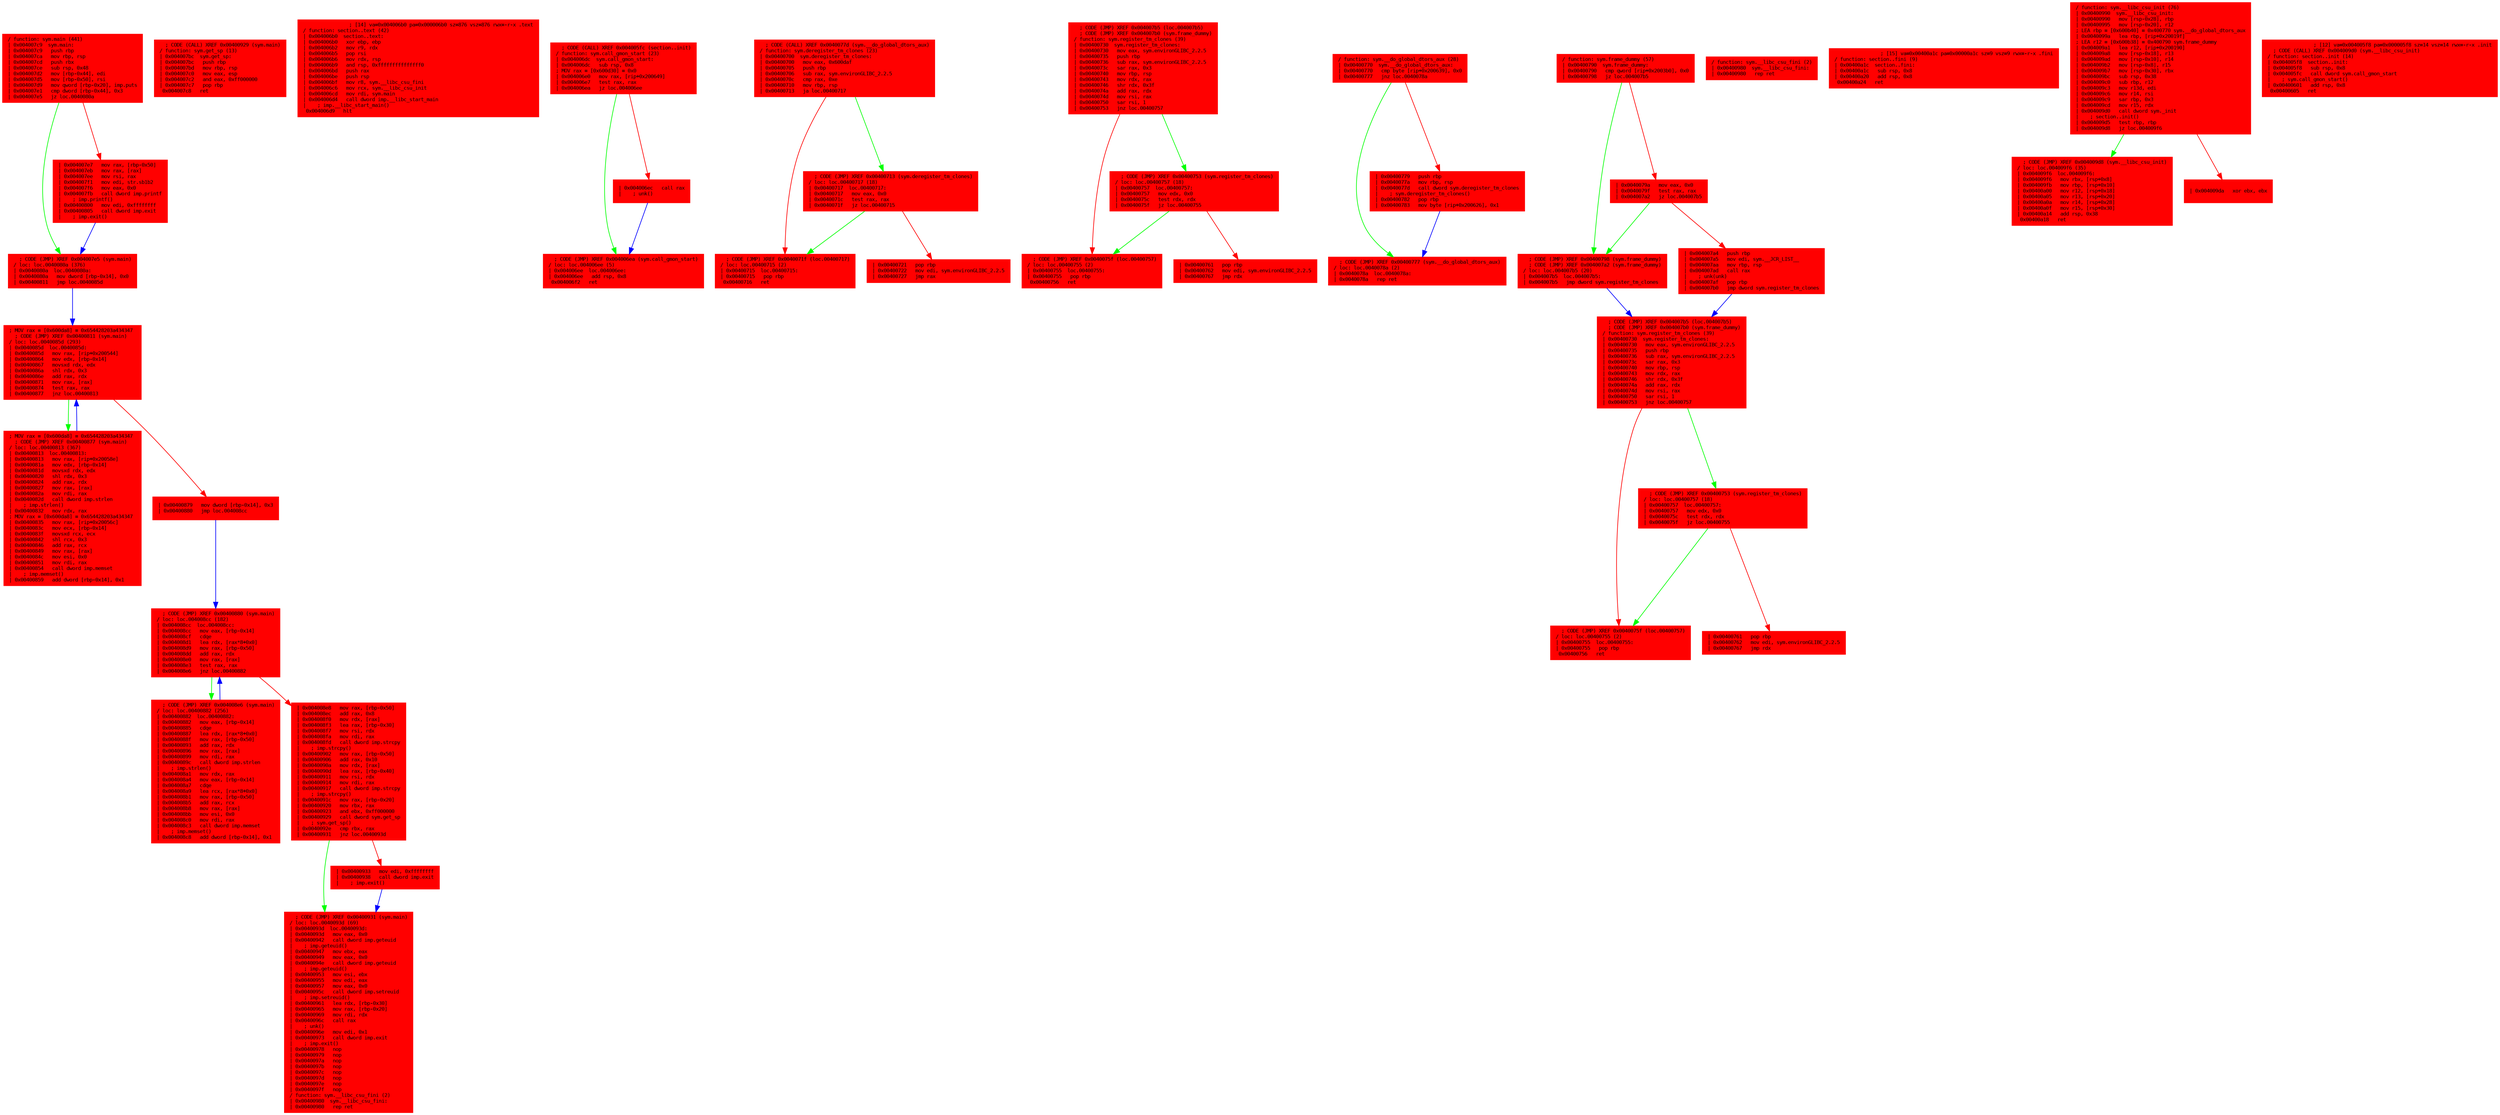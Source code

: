 digraph code {
	graph [bgcolor=white];
	node [color=lightgray, style=filled shape=box fontname="Courier" fontsize="8"];
	"0x004007c9_0x004007c9" -> "0x004007c9_0x0040080a" [color="green"];
	"0x004007c9_0x004007c9" -> "0x004007c9_0x004007e7" [color="red"];
 "0x004007c9_0x004007c9" [color="red", label="/ function: sym.main (441)\l| 0x004007c9  sym.main:\l| 0x004007c9   push rbp\l| 0x004007ca   mov rbp, rsp\l| 0x004007cd   push rbx\l| 0x004007ce   sub rsp, 0x48\l| 0x004007d2   mov [rbp-0x44], edi\l| 0x004007d5   mov [rbp-0x50], rsi\l| 0x004007d9   mov qword [rbp-0x20], imp.puts\l| 0x004007e1   cmp dword [rbp-0x44], 0x3\l| 0x004007e5   jz loc.0040080a\l", URL="sym.main/0x004007c9"]
	"0x004007c9_0x004007e7" -> "0x004007c9_0x0040080a" [color="blue"];
 "0x004007c9_0x004007e7" [color="red", label="| 0x004007e7   mov rax, [rbp-0x50]\l| 0x004007eb   mov rax, [rax]\l| 0x004007ee   mov rsi, rax\l| 0x004007f1   mov edi, str.sb1b2\l| 0x004007f6   mov eax, 0x0\l| 0x004007fb   call dword imp.printf\l|    ; imp.printf()\l| 0x00400800   mov edi, 0xffffffff\l| 0x00400805   call dword imp.exit\l|    ; imp.exit()\l", URL="sym.main/0x004007e7"]
	"0x004007c9_0x0040080a" -> "0x004007c9_0x0040085d" [color="blue"];
 "0x004007c9_0x0040080a" [color="red", label="  ; CODE (JMP) XREF 0x004007e5 (sym.main)\l/ loc: loc.0040080a (376)\l| 0x0040080a  loc.0040080a:\l| 0x0040080a   mov dword [rbp-0x14], 0x0\l| 0x00400811   jmp loc.0040085d\l", URL="sym.main/0x0040080a"]
	"0x004007c9_0x00400813" -> "0x004007c9_0x0040085d" [color="blue"];
 "0x004007c9_0x00400813" [color="red", label="; MOV rax = [0x600da8] = 0x654428203a434347 \l  ; CODE (JMP) XREF 0x00400877 (sym.main)\l/ loc: loc.00400813 (367)\l| 0x00400813  loc.00400813:\l| 0x00400813   mov rax, [rip+0x20058e]\l| 0x0040081a   mov edx, [rbp-0x14]\l| 0x0040081d   movsxd rdx, edx\l| 0x00400820   shl rdx, 0x3\l| 0x00400824   add rax, rdx\l| 0x00400827   mov rax, [rax]\l| 0x0040082a   mov rdi, rax\l| 0x0040082d   call dword imp.strlen\l|    ; imp.strlen()\l| 0x00400832   mov rdx, rax\l; MOV rax = [0x600da8] = 0x654428203a434347 \l| 0x00400835   mov rax, [rip+0x20056c]\l| 0x0040083c   mov ecx, [rbp-0x14]\l| 0x0040083f   movsxd rcx, ecx\l| 0x00400842   shl rcx, 0x3\l| 0x00400846   add rax, rcx\l| 0x00400849   mov rax, [rax]\l| 0x0040084c   mov esi, 0x0\l| 0x00400851   mov rdi, rax\l| 0x00400854   call dword imp.memset\l|    ; imp.memset()\l| 0x00400859   add dword [rbp-0x14], 0x1\l", URL="sym.main/0x00400813"]
	"0x004007c9_0x0040085d" -> "0x004007c9_0x00400813" [color="green"];
	"0x004007c9_0x0040085d" -> "0x004007c9_0x00400879" [color="red"];
 "0x004007c9_0x0040085d" [color="red", label="; MOV rax = [0x600da8] = 0x654428203a434347 \l  ; CODE (JMP) XREF 0x00400811 (sym.main)\l/ loc: loc.0040085d (293)\l| 0x0040085d  loc.0040085d:\l| 0x0040085d   mov rax, [rip+0x200544]\l| 0x00400864   mov edx, [rbp-0x14]\l| 0x00400867   movsxd rdx, edx\l| 0x0040086a   shl rdx, 0x3\l| 0x0040086e   add rax, rdx\l| 0x00400871   mov rax, [rax]\l| 0x00400874   test rax, rax\l| 0x00400877   jnz loc.00400813\l", URL="sym.main/0x0040085d"]
	"0x004007c9_0x00400879" -> "0x004007c9_0x004008cc" [color="blue"];
 "0x004007c9_0x00400879" [color="red", label="| 0x00400879   mov dword [rbp-0x14], 0x3\l| 0x00400880   jmp loc.004008cc\l", URL="sym.main/0x00400879"]
	"0x004007c9_0x00400882" -> "0x004007c9_0x004008cc" [color="blue"];
 "0x004007c9_0x00400882" [color="red", label="  ; CODE (JMP) XREF 0x004008e6 (sym.main)\l/ loc: loc.00400882 (256)\l| 0x00400882  loc.00400882:\l| 0x00400882   mov eax, [rbp-0x14]\l| 0x00400885   cdqe\l| 0x00400887   lea rdx, [rax*8+0x0]\l| 0x0040088f   mov rax, [rbp-0x50]\l| 0x00400893   add rax, rdx\l| 0x00400896   mov rax, [rax]\l| 0x00400899   mov rdi, rax\l| 0x0040089c   call dword imp.strlen\l|    ; imp.strlen()\l| 0x004008a1   mov rdx, rax\l| 0x004008a4   mov eax, [rbp-0x14]\l| 0x004008a7   cdqe\l| 0x004008a9   lea rcx, [rax*8+0x0]\l| 0x004008b1   mov rax, [rbp-0x50]\l| 0x004008b5   add rax, rcx\l| 0x004008b8   mov rax, [rax]\l| 0x004008bb   mov esi, 0x0\l| 0x004008c0   mov rdi, rax\l| 0x004008c3   call dword imp.memset\l|    ; imp.memset()\l| 0x004008c8   add dword [rbp-0x14], 0x1\l", URL="sym.main/0x00400882"]
	"0x004007c9_0x004008cc" -> "0x004007c9_0x00400882" [color="green"];
	"0x004007c9_0x004008cc" -> "0x004007c9_0x004008e8" [color="red"];
 "0x004007c9_0x004008cc" [color="red", label="  ; CODE (JMP) XREF 0x00400880 (sym.main)\l/ loc: loc.004008cc (182)\l| 0x004008cc  loc.004008cc:\l| 0x004008cc   mov eax, [rbp-0x14]\l| 0x004008cf   cdqe\l| 0x004008d1   lea rdx, [rax*8+0x0]\l| 0x004008d9   mov rax, [rbp-0x50]\l| 0x004008dd   add rax, rdx\l| 0x004008e0   mov rax, [rax]\l| 0x004008e3   test rax, rax\l| 0x004008e6   jnz loc.00400882\l", URL="sym.main/0x004008cc"]
	"0x004007c9_0x004008e8" -> "0x004007c9_0x0040093d" [color="green"];
	"0x004007c9_0x004008e8" -> "0x004007c9_0x00400933" [color="red"];
 "0x004007c9_0x004008e8" [color="red", label="| 0x004008e8   mov rax, [rbp-0x50]\l| 0x004008ec   add rax, 0x8\l| 0x004008f0   mov rdx, [rax]\l| 0x004008f3   lea rax, [rbp-0x30]\l| 0x004008f7   mov rsi, rdx\l| 0x004008fa   mov rdi, rax\l| 0x004008fd   call dword imp.strcpy\l|    ; imp.strcpy()\l| 0x00400902   mov rax, [rbp-0x50]\l| 0x00400906   add rax, 0x10\l| 0x0040090a   mov rdx, [rax]\l| 0x0040090d   lea rax, [rbp-0x40]\l| 0x00400911   mov rsi, rdx\l| 0x00400914   mov rdi, rax\l| 0x00400917   call dword imp.strcpy\l|    ; imp.strcpy()\l| 0x0040091c   mov rax, [rbp-0x20]\l| 0x00400920   mov rbx, rax\l| 0x00400923   and ebx, 0xff000000\l| 0x00400929   call dword sym.get_sp\l|    ; sym.get_sp()\l| 0x0040092e   cmp rbx, rax\l| 0x00400931   jnz loc.0040093d\l", URL="sym.main/0x004008e8"]
	"0x004007c9_0x00400933" -> "0x004007c9_0x0040093d" [color="blue"];
 "0x004007c9_0x00400933" [color="red", label="| 0x00400933   mov edi, 0xffffffff\l| 0x00400938   call dword imp.exit\l|    ; imp.exit()\l", URL="sym.main/0x00400933"]
 "0x004007c9_0x0040093d" [color="red", label="  ; CODE (JMP) XREF 0x00400931 (sym.main)\l/ loc: loc.0040093d (69)\l| 0x0040093d  loc.0040093d:\l| 0x0040093d   mov eax, 0x0\l| 0x00400942   call dword imp.geteuid\l|    ; imp.geteuid()\l| 0x00400947   mov ebx, eax\l| 0x00400949   mov eax, 0x0\l| 0x0040094e   call dword imp.geteuid\l|    ; imp.geteuid()\l| 0x00400953   mov esi, ebx\l| 0x00400955   mov edi, eax\l| 0x00400957   mov eax, 0x0\l| 0x0040095c   call dword imp.setreuid\l|    ; imp.setreuid()\l| 0x00400961   lea rdx, [rbp-0x30]\l| 0x00400965   mov rax, [rbp-0x20]\l| 0x00400969   mov rdi, rdx\l| 0x0040096c   call rax\l|    ; unk()\l| 0x0040096e   mov edi, 0x1\l| 0x00400973   call dword imp.exit\l|    ; imp.exit()\l| 0x00400978   nop\l| 0x00400979   nop\l| 0x0040097a   nop\l| 0x0040097b   nop\l| 0x0040097c   nop\l| 0x0040097d   nop\l| 0x0040097e   nop\l| 0x0040097f   nop\l/ function: sym.__libc_csu_fini (2)\l| 0x00400980  sym.__libc_csu_fini:\l| 0x00400980   rep ret\l", URL="sym.main/0x0040093d"]
 "0x004007bc_0x004007bc" [color="red", label="  ; CODE (CALL) XREF 0x00400929 (sym.main)\l/ function: sym.get_sp (13)\l| 0x004007bc  sym.get_sp:\l| 0x004007bc   push rbp\l| 0x004007bd   mov rbp, rsp\l| 0x004007c0   mov eax, esp\l| 0x004007c2   and eax, 0xff000000\l| 0x004007c7   pop rbp\l\ 0x004007c8   ret\l", URL="sym.get_sp/0x004007bc"]
 "0x004006b0_0x004006b0" [color="red", label="                ; [14] va=0x004006b0 pa=0x000006b0 sz=876 vsz=876 rwx=-r-x .text\l/ function: section..text (42)\l| 0x004006b0  section..text:\l| 0x004006b0   xor ebp, ebp\l| 0x004006b2   mov r9, rdx\l| 0x004006b5   pop rsi\l| 0x004006b6   mov rdx, rsp\l| 0x004006b9   and rsp, 0xfffffffffffffff0\l| 0x004006bd   push rax\l| 0x004006be   push rsp\l| 0x004006bf   mov r8, sym.__libc_csu_fini\l| 0x004006c6   mov rcx, sym.__libc_csu_init\l| 0x004006cd   mov rdi, sym.main\l| 0x004006d4   call dword imp.__libc_start_main\l|    ; imp.__libc_start_main()\l\ 0x004006d9   hlt\l", URL="section..text/0x004006b0"]
	"0x004006dc_0x004006dc" -> "0x004006dc_0x004006ee" [color="green"];
	"0x004006dc_0x004006dc" -> "0x004006dc_0x004006ec" [color="red"];
 "0x004006dc_0x004006dc" [color="red", label="  ; CODE (CALL) XREF 0x004005fc (section..init)\l/ function: sym.call_gmon_start (23)\l| 0x004006dc  sym.call_gmon_start:\l| 0x004006dc   sub rsp, 0x8\l; MOV rax = [0x600d30] = 0x0 \l| 0x004006e0   mov rax, [rip+0x200649]\l| 0x004006e7   test rax, rax\l| 0x004006ea   jz loc.004006ee\l", URL="sym.call_gmon_start/0x004006dc"]
	"0x004006dc_0x004006ec" -> "0x004006dc_0x004006ee" [color="blue"];
 "0x004006dc_0x004006ec" [color="red", label="| 0x004006ec   call rax\l|    ; unk()\l", URL="sym.call_gmon_start/0x004006ec"]
 "0x004006dc_0x004006ee" [color="red", label="  ; CODE (JMP) XREF 0x004006ea (sym.call_gmon_start)\l/ loc: loc.004006ee (5)\l| 0x004006ee  loc.004006ee:\l| 0x004006ee   add rsp, 0x8\l\ 0x004006f2   ret\l", URL="sym.call_gmon_start/0x004006ee"]
	"0x00400700_0x00400700" -> "0x00400700_0x00400717" [color="green"];
	"0x00400700_0x00400700" -> "0x00400700_0x00400715" [color="red"];
 "0x00400700_0x00400700" [color="red", label="  ; CODE (CALL) XREF 0x0040077d (sym.__do_global_dtors_aux)\l/ function: sym.deregister_tm_clones (23)\l| 0x00400700  sym.deregister_tm_clones:\l| 0x00400700   mov eax, 0x600daf\l| 0x00400705   push rbp\l| 0x00400706   sub rax, sym.environGLIBC_2.2.5\l| 0x0040070c   cmp rax, 0xe\l| 0x00400710   mov rbp, rsp\l| 0x00400713   ja loc.00400717\l", URL="sym.deregister_tm_clones/0x00400700"]
 "0x00400700_0x00400715" [color="red", label="  ; CODE (JMP) XREF 0x0040071f (loc.00400717)\l/ loc: loc.00400715 (2)\l| 0x00400715  loc.00400715:\l| 0x00400715   pop rbp\l\ 0x00400716   ret\l", URL="sym.deregister_tm_clones/0x00400715"]
	"0x00400700_0x00400717" -> "0x00400700_0x00400715" [color="green"];
	"0x00400700_0x00400717" -> "0x00400700_0x00400721" [color="red"];
 "0x00400700_0x00400717" [color="red", label="  ; CODE (JMP) XREF 0x00400713 (sym.deregister_tm_clones)\l/ loc: loc.00400717 (18)\l| 0x00400717  loc.00400717:\l| 0x00400717   mov eax, 0x0\l| 0x0040071c   test rax, rax\l| 0x0040071f   jz loc.00400715\l", URL="sym.deregister_tm_clones/0x00400717"]
 "0x00400700_0x00400721" [color="red", label="| 0x00400721   pop rbp\l| 0x00400722   mov edi, sym.environGLIBC_2.2.5\l| 0x00400727   jmp rax\l", URL="sym.deregister_tm_clones/0x00400721"]
	"0x00400730_0x00400730" -> "0x00400730_0x00400757" [color="green"];
	"0x00400730_0x00400730" -> "0x00400730_0x00400755" [color="red"];
 "0x00400730_0x00400730" [color="red", label="  ; CODE (JMP) XREF 0x004007b5 (loc.004007b5)\l  ; CODE (JMP) XREF 0x004007b0 (sym.frame_dummy)\l/ function: sym.register_tm_clones (39)\l| 0x00400730  sym.register_tm_clones:\l| 0x00400730   mov eax, sym.environGLIBC_2.2.5\l| 0x00400735   push rbp\l| 0x00400736   sub rax, sym.environGLIBC_2.2.5\l| 0x0040073c   sar rax, 0x3\l| 0x00400740   mov rbp, rsp\l| 0x00400743   mov rdx, rax\l| 0x00400746   shr rdx, 0x3f\l| 0x0040074a   add rax, rdx\l| 0x0040074d   mov rsi, rax\l| 0x00400750   sar rsi, 1\l| 0x00400753   jnz loc.00400757\l", URL="sym.register_tm_clones/0x00400730"]
 "0x00400730_0x00400755" [color="red", label="  ; CODE (JMP) XREF 0x0040075f (loc.00400757)\l/ loc: loc.00400755 (2)\l| 0x00400755  loc.00400755:\l| 0x00400755   pop rbp\l\ 0x00400756   ret\l", URL="sym.register_tm_clones/0x00400755"]
	"0x00400730_0x00400757" -> "0x00400730_0x00400755" [color="green"];
	"0x00400730_0x00400757" -> "0x00400730_0x00400761" [color="red"];
 "0x00400730_0x00400757" [color="red", label="  ; CODE (JMP) XREF 0x00400753 (sym.register_tm_clones)\l/ loc: loc.00400757 (18)\l| 0x00400757  loc.00400757:\l| 0x00400757   mov edx, 0x0\l| 0x0040075c   test rdx, rdx\l| 0x0040075f   jz loc.00400755\l", URL="sym.register_tm_clones/0x00400757"]
 "0x00400730_0x00400761" [color="red", label="| 0x00400761   pop rbp\l| 0x00400762   mov edi, sym.environGLIBC_2.2.5\l| 0x00400767   jmp rdx\l", URL="sym.register_tm_clones/0x00400761"]
	"0x00400770_0x00400770" -> "0x00400770_0x0040078a" [color="green"];
	"0x00400770_0x00400770" -> "0x00400770_0x00400779" [color="red"];
 "0x00400770_0x00400770" [color="red", label="/ function: sym.__do_global_dtors_aux (28)\l| 0x00400770  sym.__do_global_dtors_aux:\l| 0x00400770   cmp byte [rip+0x200639], 0x0\l| 0x00400777   jnz loc.0040078a\l", URL="sym.__do_global_dtors_aux/0x00400770"]
	"0x00400770_0x00400779" -> "0x00400770_0x0040078a" [color="blue"];
 "0x00400770_0x00400779" [color="red", label="| 0x00400779   push rbp\l| 0x0040077a   mov rbp, rsp\l| 0x0040077d   call dword sym.deregister_tm_clones\l|    ; sym.deregister_tm_clones()\l| 0x00400782   pop rbp\l| 0x00400783   mov byte [rip+0x200626], 0x1\l", URL="sym.__do_global_dtors_aux/0x00400779"]
 "0x00400770_0x0040078a" [color="red", label="  ; CODE (JMP) XREF 0x00400777 (sym.__do_global_dtors_aux)\l/ loc: loc.0040078a (2)\l| 0x0040078a  loc.0040078a:\l| 0x0040078a   rep ret\l", URL="sym.__do_global_dtors_aux/0x0040078a"]
	"0x00400790_0x00400730" -> "0x00400790_0x00400757" [color="green"];
	"0x00400790_0x00400730" -> "0x00400790_0x00400755" [color="red"];
 "0x00400790_0x00400730" [color="red", label="  ; CODE (JMP) XREF 0x004007b5 (loc.004007b5)\l  ; CODE (JMP) XREF 0x004007b0 (sym.frame_dummy)\l/ function: sym.register_tm_clones (39)\l| 0x00400730  sym.register_tm_clones:\l| 0x00400730   mov eax, sym.environGLIBC_2.2.5\l| 0x00400735   push rbp\l| 0x00400736   sub rax, sym.environGLIBC_2.2.5\l| 0x0040073c   sar rax, 0x3\l| 0x00400740   mov rbp, rsp\l| 0x00400743   mov rdx, rax\l| 0x00400746   shr rdx, 0x3f\l| 0x0040074a   add rax, rdx\l| 0x0040074d   mov rsi, rax\l| 0x00400750   sar rsi, 1\l| 0x00400753   jnz loc.00400757\l", URL="sym.frame_dummy/0x00400730"]
 "0x00400790_0x00400755" [color="red", label="  ; CODE (JMP) XREF 0x0040075f (loc.00400757)\l/ loc: loc.00400755 (2)\l| 0x00400755  loc.00400755:\l| 0x00400755   pop rbp\l\ 0x00400756   ret\l", URL="sym.frame_dummy/0x00400755"]
	"0x00400790_0x00400757" -> "0x00400790_0x00400755" [color="green"];
	"0x00400790_0x00400757" -> "0x00400790_0x00400761" [color="red"];
 "0x00400790_0x00400757" [color="red", label="  ; CODE (JMP) XREF 0x00400753 (sym.register_tm_clones)\l/ loc: loc.00400757 (18)\l| 0x00400757  loc.00400757:\l| 0x00400757   mov edx, 0x0\l| 0x0040075c   test rdx, rdx\l| 0x0040075f   jz loc.00400755\l", URL="sym.frame_dummy/0x00400757"]
 "0x00400790_0x00400761" [color="red", label="| 0x00400761   pop rbp\l| 0x00400762   mov edi, sym.environGLIBC_2.2.5\l| 0x00400767   jmp rdx\l", URL="sym.frame_dummy/0x00400761"]
	"0x00400790_0x00400790" -> "0x00400790_0x004007b5" [color="green"];
	"0x00400790_0x00400790" -> "0x00400790_0x0040079a" [color="red"];
 "0x00400790_0x00400790" [color="red", label="/ function: sym.frame_dummy (57)\l| 0x00400790  sym.frame_dummy:\l| 0x00400790   cmp qword [rip+0x2003b0], 0x0\l| 0x00400798   jz loc.004007b5\l", URL="sym.frame_dummy/0x00400790"]
	"0x00400790_0x0040079a" -> "0x00400790_0x004007b5" [color="green"];
	"0x00400790_0x0040079a" -> "0x00400790_0x004007a4" [color="red"];
 "0x00400790_0x0040079a" [color="red", label="| 0x0040079a   mov eax, 0x0\l| 0x0040079f   test rax, rax\l| 0x004007a2   jz loc.004007b5\l", URL="sym.frame_dummy/0x0040079a"]
	"0x00400790_0x004007a4" -> "0x00400790_0x00400730" [color="blue"];
 "0x00400790_0x004007a4" [color="red", label="| 0x004007a4   push rbp\l| 0x004007a5   mov edi, sym.__JCR_LIST__\l| 0x004007aa   mov rbp, rsp\l| 0x004007ad   call rax\l|    ; unk(unk)\l| 0x004007af   pop rbp\l| 0x004007b0   jmp dword sym.register_tm_clones\l", URL="sym.frame_dummy/0x004007a4"]
	"0x00400790_0x004007b5" -> "0x00400790_0x00400730" [color="blue"];
 "0x00400790_0x004007b5" [color="red", label="  ; CODE (JMP) XREF 0x00400798 (sym.frame_dummy)\l  ; CODE (JMP) XREF 0x004007a2 (sym.frame_dummy)\l/ loc: loc.004007b5 (20)\l| 0x004007b5  loc.004007b5:\l| 0x004007b5   jmp dword sym.register_tm_clones\l", URL="sym.frame_dummy/0x004007b5"]
 "0x00400980_0x00400980" [color="red", label="/ function: sym.__libc_csu_fini (2)\l| 0x00400980  sym.__libc_csu_fini:\l| 0x00400980   rep ret\l", URL="sym.__libc_csu_fini/0x00400980"]
 "0x00400a1c_0x00400a1c" [color="red", label="                ; [15] va=0x00400a1c pa=0x00000a1c sz=9 vsz=9 rwx=-r-x .fini\l/ function: section..fini (9)\l| 0x00400a1c  section..fini:\l| 0x00400a1c   sub rsp, 0x8\l| 0x00400a20   add rsp, 0x8\l\ 0x00400a24   ret\l", URL="section..fini/0x00400a1c"]
	"0x00400990_0x00400990" -> "0x00400990_0x004009f6" [color="green"];
	"0x00400990_0x00400990" -> "0x00400990_0x004009da" [color="red"];
 "0x00400990_0x00400990" [color="red", label="/ function: sym.__libc_csu_init (76)\l| 0x00400990  sym.__libc_csu_init:\l| 0x00400990   mov [rsp-0x28], rbp\l| 0x00400995   mov [rsp-0x20], r12\l; LEA rbp = [0x600b40] = 0x400770 sym.__do_global_dtors_aux\l| 0x0040099a   lea rbp, [rip+0x20019f]\l; LEA r12 = [0x600b38] = 0x400790 sym.frame_dummy\l| 0x004009a1   lea r12, [rip+0x200190]\l| 0x004009a8   mov [rsp-0x18], r13\l| 0x004009ad   mov [rsp-0x10], r14\l| 0x004009b2   mov [rsp-0x8], r15\l| 0x004009b7   mov [rsp-0x30], rbx\l| 0x004009bc   sub rsp, 0x38\l| 0x004009c0   sub rbp, r12\l| 0x004009c3   mov r13d, edi\l| 0x004009c6   mov r14, rsi\l| 0x004009c9   sar rbp, 0x3\l| 0x004009cd   mov r15, rdx\l| 0x004009d0   call dword sym._init\l|    ; section..init()\l| 0x004009d5   test rbp, rbp\l| 0x004009d8   jz loc.004009f6\l", URL="sym.__libc_csu_init/0x00400990"]
 "0x00400990_0x004009da" [color="red", label="| 0x004009da   xor ebx, ebx\l", URL="sym.__libc_csu_init/0x004009da"]
 "0x00400990_0x004009f6" [color="red", label="  ; CODE (JMP) XREF 0x004009d8 (sym.__libc_csu_init)\l/ loc: loc.004009f6 (35)\l| 0x004009f6  loc.004009f6:\l| 0x004009f6   mov rbx, [rsp+0x8]\l| 0x004009fb   mov rbp, [rsp+0x10]\l| 0x00400a00   mov r12, [rsp+0x18]\l| 0x00400a05   mov r13, [rsp+0x20]\l| 0x00400a0a   mov r14, [rsp+0x28]\l| 0x00400a0f   mov r15, [rsp+0x30]\l| 0x00400a14   add rsp, 0x38\l\ 0x00400a18   ret\l", URL="sym.__libc_csu_init/0x004009f6"]
 "0x004005f8_0x004005f8" [color="red", label="                ; [12] va=0x004005f8 pa=0x000005f8 sz=14 vsz=14 rwx=-r-x .init\l  ; CODE (CALL) XREF 0x004009d0 (sym.__libc_csu_init)\l/ function: section..init (14)\l| 0x004005f8  section..init:\l| 0x004005f8   sub rsp, 0x8\l| 0x004005fc   call dword sym.call_gmon_start\l|    ; sym.call_gmon_start()\l| 0x00400601   add rsp, 0x8\l\ 0x00400605   ret\l", URL="section..init/0x004005f8"]
}
